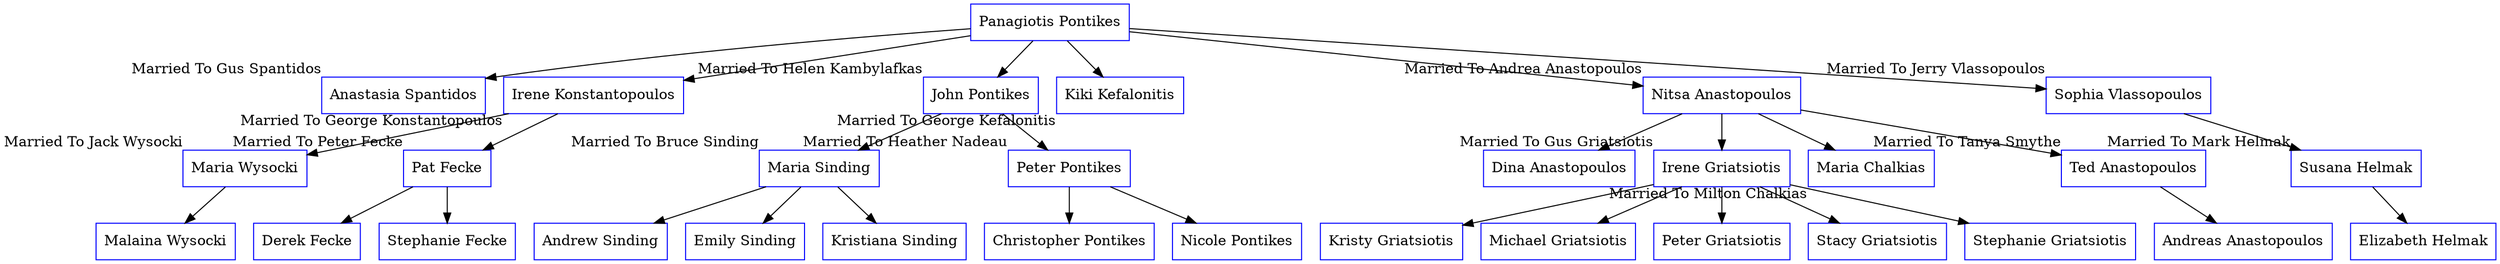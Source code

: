 digraph "My Family Tree" {
	node [color=blue shape=box]
	"Panagiotis Pontikes"
	node [color=blue shape=box]
	"Anastasia Spantidos" [xlabel="Married To Gus Spantidos
"]
	"Anastasia Spantidos" [label="Anastasia Spantidos"]
	"Panagiotis Pontikes" -> "Anastasia Spantidos"
	node [color=blue shape=box]
	"Irene Konstantopoulos" [xlabel="Married To George Konstantopoulos
"]
	"Irene Konstantopoulos" [label="Irene Konstantopoulos"]
	"Panagiotis Pontikes" -> "Irene Konstantopoulos"
	node [color=blue shape=box]
	"John Pontikes" [xlabel="Married To Helen Kambylafkas
"]
	"John Pontikes" [label="John Pontikes"]
	"Panagiotis Pontikes" -> "John Pontikes"
	node [color=blue shape=box]
	"Kiki Kefalonitis" [xlabel="Married To George Kefalonitis
"]
	"Kiki Kefalonitis" [label="Kiki Kefalonitis"]
	"Panagiotis Pontikes" -> "Kiki Kefalonitis"
	node [color=blue shape=box]
	"Nitsa Anastopoulos" [xlabel="Married To Andrea Anastopoulos
"]
	"Nitsa Anastopoulos" [label="Nitsa Anastopoulos"]
	"Panagiotis Pontikes" -> "Nitsa Anastopoulos"
	node [color=blue shape=box]
	"Sophia Vlassopoulos" [xlabel="Married To Jerry Vlassopoulos
"]
	"Sophia Vlassopoulos" [label="Sophia Vlassopoulos"]
	"Panagiotis Pontikes" -> "Sophia Vlassopoulos"
	node [color=blue shape=box]
	"Dina Anastopoulos" [label="Dina Anastopoulos"]
	"Nitsa Anastopoulos" -> "Dina Anastopoulos"
	node [color=blue shape=box]
	"Irene Griatsiotis" [xlabel="Married To Gus Griatsiotis
"]
	"Irene Griatsiotis" [label="Irene Griatsiotis"]
	"Nitsa Anastopoulos" -> "Irene Griatsiotis"
	node [color=blue shape=box]
	"Maria Chalkias" [xlabel="Married To Milton Chalkias
"]
	"Maria Chalkias" [label="Maria Chalkias"]
	"Nitsa Anastopoulos" -> "Maria Chalkias"
	node [color=blue shape=box]
	"Maria Sinding" [xlabel="Married To Bruce Sinding
"]
	"Maria Sinding" [label="Maria Sinding"]
	"John Pontikes" -> "Maria Sinding"
	node [color=blue shape=box]
	"Maria Wysocki" [xlabel="Married To Jack Wysocki
"]
	"Maria Wysocki" [label="Maria Wysocki"]
	"Irene Konstantopoulos" -> "Maria Wysocki"
	node [color=blue shape=box]
	"Pat Fecke" [xlabel="Married To Peter Fecke
"]
	"Pat Fecke" [label="Pat Fecke"]
	"Irene Konstantopoulos" -> "Pat Fecke"
	node [color=blue shape=box]
	"Peter Pontikes" [xlabel="Married To Heather Nadeau
"]
	"Peter Pontikes" [label="Peter Pontikes"]
	"John Pontikes" -> "Peter Pontikes"
	node [color=blue shape=box]
	"Susana Helmak" [xlabel="Married To Mark Helmak
"]
	"Susana Helmak" [label="Susana Helmak"]
	"Sophia Vlassopoulos" -> "Susana Helmak"
	node [color=blue shape=box]
	"Ted Anastopoulos" [xlabel="Married To Tanya Smythe
"]
	"Ted Anastopoulos" [label="Ted Anastopoulos"]
	"Nitsa Anastopoulos" -> "Ted Anastopoulos"
	node [color=blue shape=box]
	"Andreas Anastopoulos" [label="Andreas Anastopoulos"]
	"Ted Anastopoulos" -> "Andreas Anastopoulos"
	node [color=blue shape=box]
	"Andrew Sinding" [label="Andrew Sinding"]
	"Maria Sinding" -> "Andrew Sinding"
	node [color=blue shape=box]
	"Christopher Pontikes" [label="Christopher Pontikes"]
	"Peter Pontikes" -> "Christopher Pontikes"
	node [color=blue shape=box]
	"Derek Fecke" [label="Derek Fecke"]
	"Pat Fecke" -> "Derek Fecke"
	node [color=blue shape=box]
	"Elizabeth Helmak" [label="Elizabeth Helmak"]
	"Susana Helmak" -> "Elizabeth Helmak"
	node [color=blue shape=box]
	"Emily Sinding" [label="Emily Sinding"]
	"Maria Sinding" -> "Emily Sinding"
	node [color=blue shape=box]
	"Kristiana Sinding" [label="Kristiana Sinding"]
	"Maria Sinding" -> "Kristiana Sinding"
	node [color=blue shape=box]
	"Kristy Griatsiotis" [label="Kristy Griatsiotis"]
	"Irene Griatsiotis" -> "Kristy Griatsiotis"
	node [color=blue shape=box]
	"Malaina Wysocki" [label="Malaina Wysocki"]
	"Maria Wysocki" -> "Malaina Wysocki"
	node [color=blue shape=box]
	"Michael Griatsiotis" [label="Michael Griatsiotis"]
	"Irene Griatsiotis" -> "Michael Griatsiotis"
	node [color=blue shape=box]
	"Nicole Pontikes" [label="Nicole Pontikes"]
	"Peter Pontikes" -> "Nicole Pontikes"
	node [color=blue shape=box]
	"Peter Griatsiotis" [label="Peter Griatsiotis"]
	"Irene Griatsiotis" -> "Peter Griatsiotis"
	node [color=blue shape=box]
	"Stacy Griatsiotis" [label="Stacy Griatsiotis"]
	"Irene Griatsiotis" -> "Stacy Griatsiotis"
	node [color=blue shape=box]
	"Stephanie Fecke" [label="Stephanie Fecke"]
	"Pat Fecke" -> "Stephanie Fecke"
	node [color=blue shape=box]
	"Stephanie Griatsiotis" [label="Stephanie Griatsiotis"]
	"Irene Griatsiotis" -> "Stephanie Griatsiotis"
}
